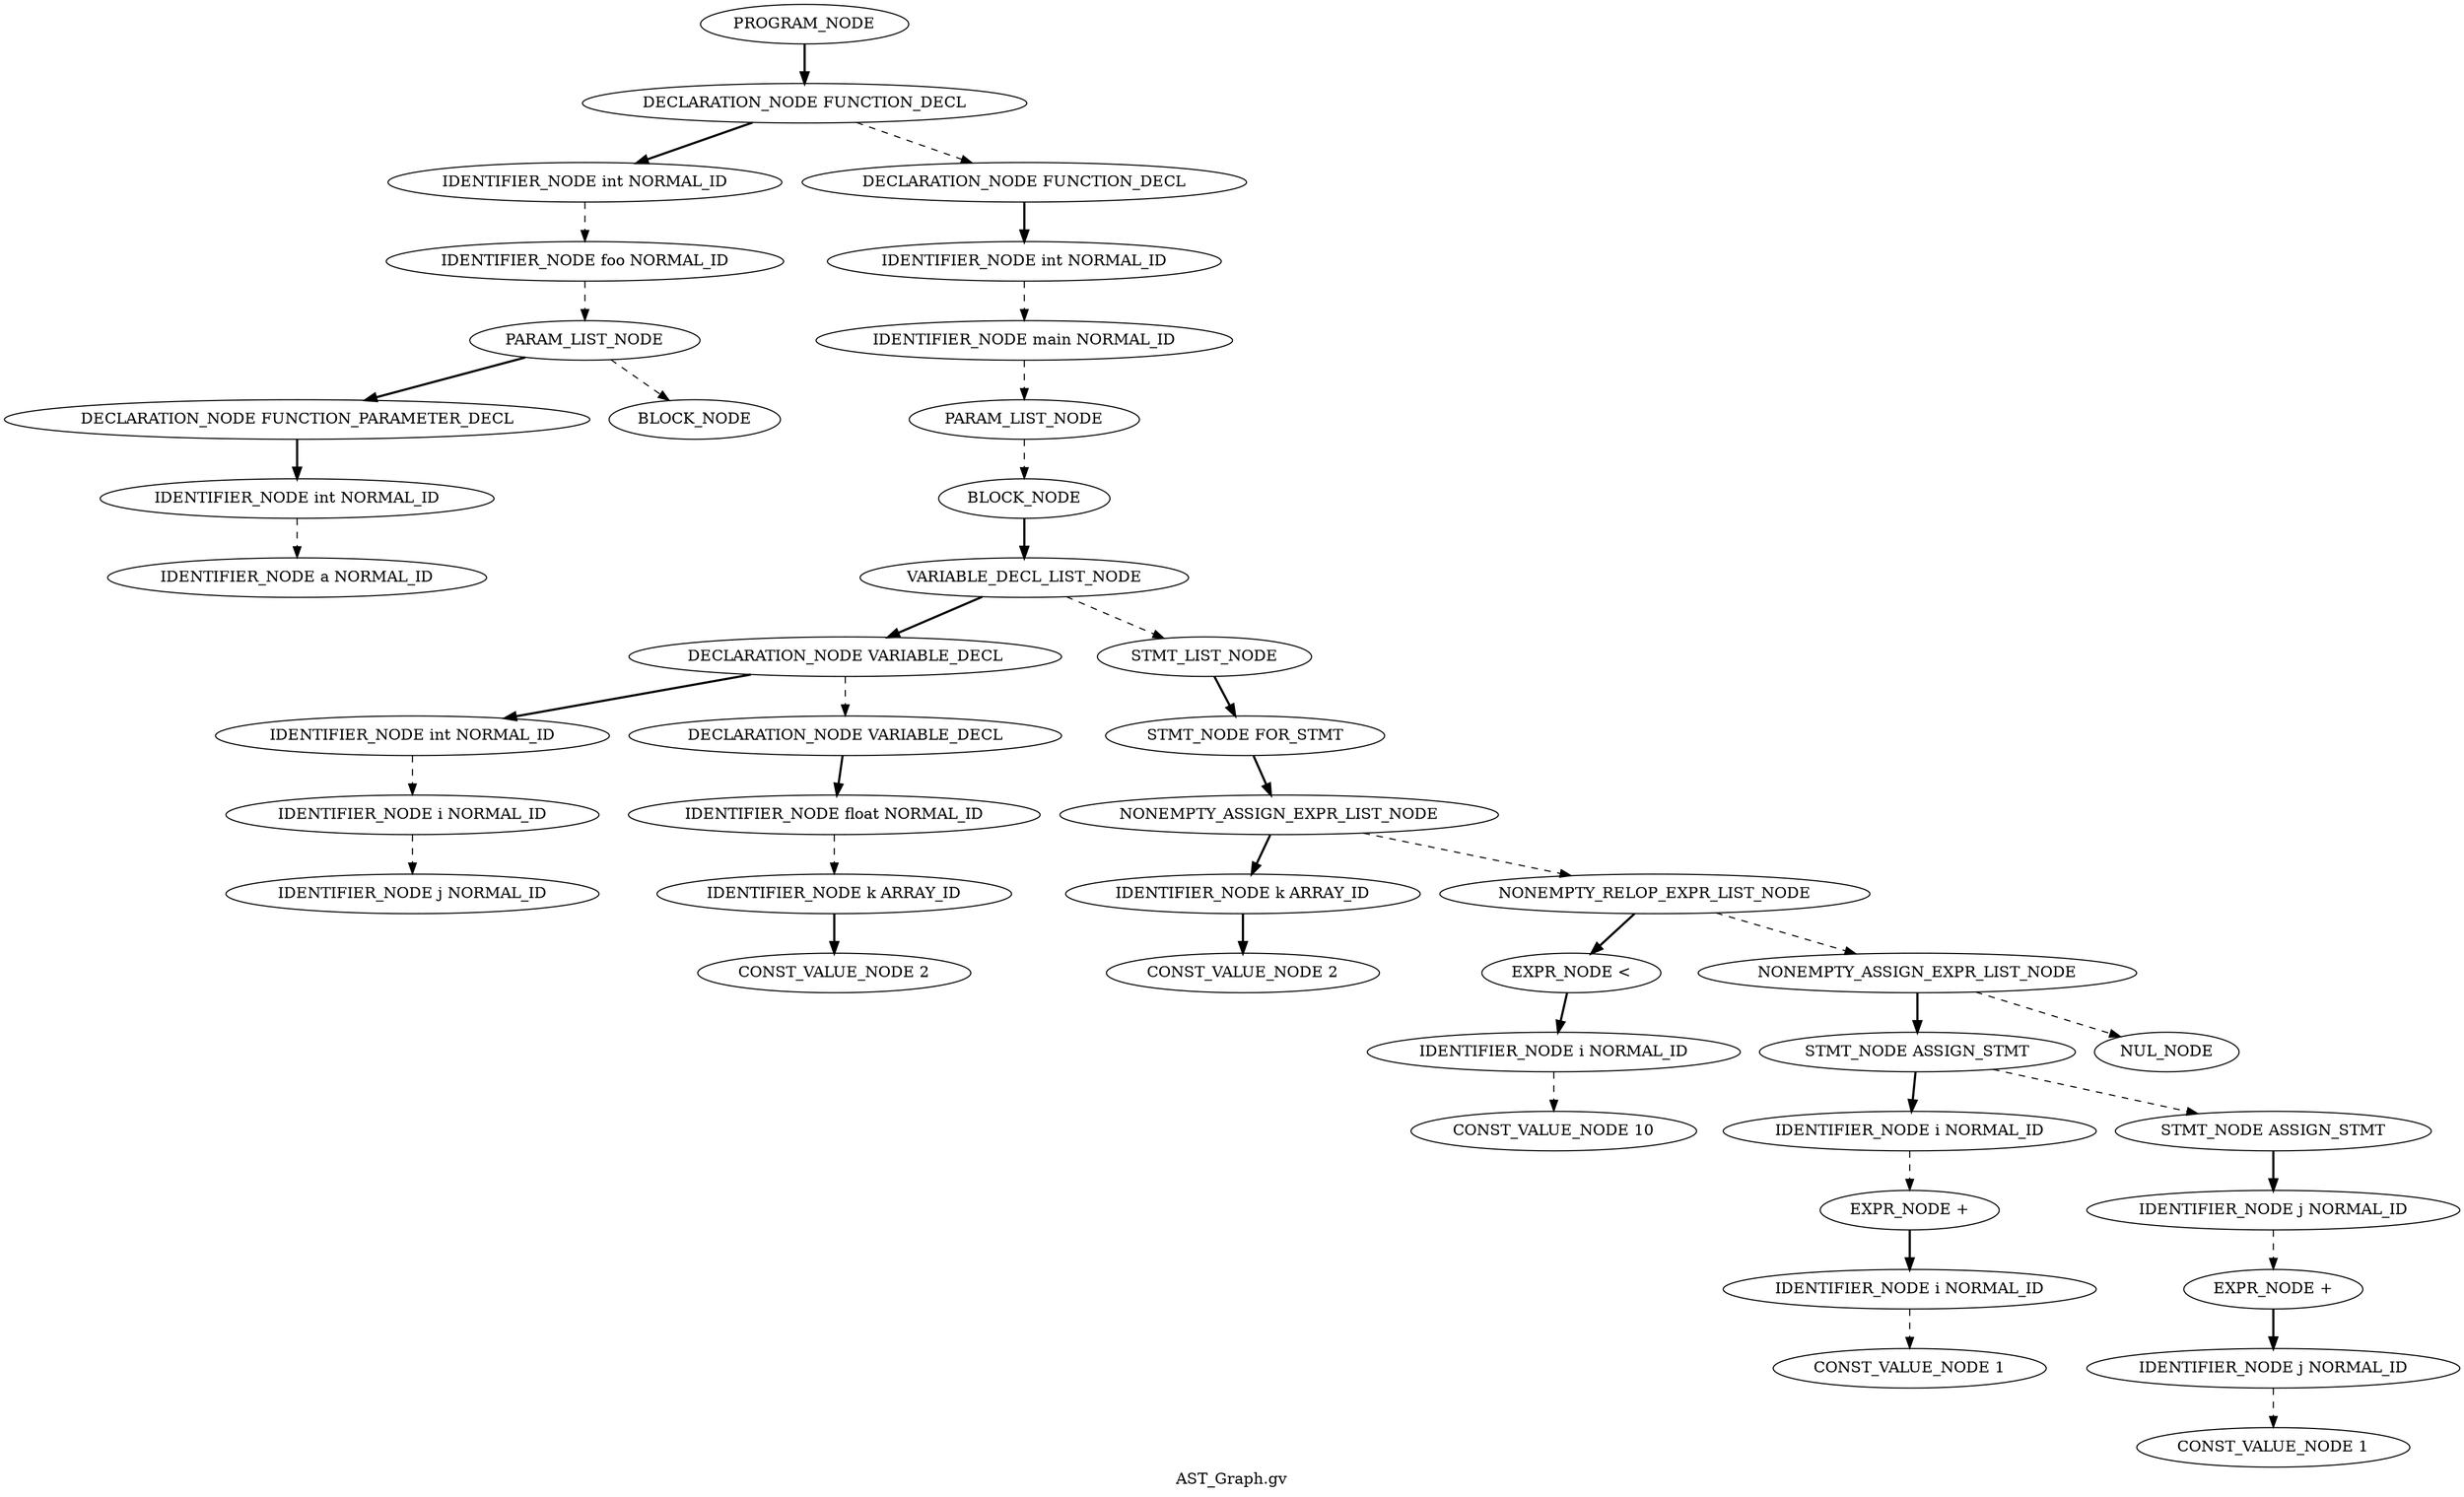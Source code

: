 Digraph AST
{
label = "AST_Graph.gv"
node0 [label ="PROGRAM_NODE"]
node1 [label ="DECLARATION_NODE FUNCTION_DECL"]
node2 [label ="IDENTIFIER_NODE int NORMAL_ID"]
node3 [label ="IDENTIFIER_NODE foo NORMAL_ID"]
node4 [label ="PARAM_LIST_NODE"]
node5 [label ="DECLARATION_NODE FUNCTION_PARAMETER_DECL"]
node6 [label ="IDENTIFIER_NODE int NORMAL_ID"]
node7 [label ="IDENTIFIER_NODE a NORMAL_ID"]
node6 -> node7 [style = dashed]
node5 -> node6 [style = bold]
node4 -> node5 [style = bold]
node8 [label ="BLOCK_NODE"]
node4 -> node8 [style = dashed]
node3 -> node4 [style = dashed]
node2 -> node3 [style = dashed]
node1 -> node2 [style = bold]
node9 [label ="DECLARATION_NODE FUNCTION_DECL"]
node10 [label ="IDENTIFIER_NODE int NORMAL_ID"]
node11 [label ="IDENTIFIER_NODE main NORMAL_ID"]
node12 [label ="PARAM_LIST_NODE"]
node13 [label ="BLOCK_NODE"]
node14 [label ="VARIABLE_DECL_LIST_NODE"]
node15 [label ="DECLARATION_NODE VARIABLE_DECL"]
node16 [label ="IDENTIFIER_NODE int NORMAL_ID"]
node17 [label ="IDENTIFIER_NODE i NORMAL_ID"]
node18 [label ="IDENTIFIER_NODE j NORMAL_ID"]
node17 -> node18 [style = dashed]
node16 -> node17 [style = dashed]
node15 -> node16 [style = bold]
node19 [label ="DECLARATION_NODE VARIABLE_DECL"]
node20 [label ="IDENTIFIER_NODE float NORMAL_ID"]
node21 [label ="IDENTIFIER_NODE k ARRAY_ID"]
node22 [label ="CONST_VALUE_NODE 2"]
node21 -> node22 [style = bold]
node20 -> node21 [style = dashed]
node19 -> node20 [style = bold]
node15 -> node19 [style = dashed]
node14 -> node15 [style = bold]
node23 [label ="STMT_LIST_NODE"]
node24 [label ="STMT_NODE FOR_STMT"]
node25 [label ="NONEMPTY_ASSIGN_EXPR_LIST_NODE"]
node26 [label ="IDENTIFIER_NODE k ARRAY_ID"]
node27 [label ="CONST_VALUE_NODE 2"]
node26 -> node27 [style = bold]
node25 -> node26 [style = bold]
node28 [label ="NONEMPTY_RELOP_EXPR_LIST_NODE"]
node29 [label ="EXPR_NODE <"]
node30 [label ="IDENTIFIER_NODE i NORMAL_ID"]
node31 [label ="CONST_VALUE_NODE 10"]
node30 -> node31 [style = dashed]
node29 -> node30 [style = bold]
node28 -> node29 [style = bold]
node32 [label ="NONEMPTY_ASSIGN_EXPR_LIST_NODE"]
node33 [label ="STMT_NODE ASSIGN_STMT"]
node34 [label ="IDENTIFIER_NODE i NORMAL_ID"]
node35 [label ="EXPR_NODE +"]
node36 [label ="IDENTIFIER_NODE i NORMAL_ID"]
node37 [label ="CONST_VALUE_NODE 1"]
node36 -> node37 [style = dashed]
node35 -> node36 [style = bold]
node34 -> node35 [style = dashed]
node33 -> node34 [style = bold]
node38 [label ="STMT_NODE ASSIGN_STMT"]
node39 [label ="IDENTIFIER_NODE j NORMAL_ID"]
node40 [label ="EXPR_NODE +"]
node41 [label ="IDENTIFIER_NODE j NORMAL_ID"]
node42 [label ="CONST_VALUE_NODE 1"]
node41 -> node42 [style = dashed]
node40 -> node41 [style = bold]
node39 -> node40 [style = dashed]
node38 -> node39 [style = bold]
node33 -> node38 [style = dashed]
node32 -> node33 [style = bold]
node43 [label ="NUL_NODE"]
node32 -> node43 [style = dashed]
node28 -> node32 [style = dashed]
node25 -> node28 [style = dashed]
node24 -> node25 [style = bold]
node23 -> node24 [style = bold]
node14 -> node23 [style = dashed]
node13 -> node14 [style = bold]
node12 -> node13 [style = dashed]
node11 -> node12 [style = dashed]
node10 -> node11 [style = dashed]
node9 -> node10 [style = bold]
node1 -> node9 [style = dashed]
node0 -> node1 [style = bold]
}
